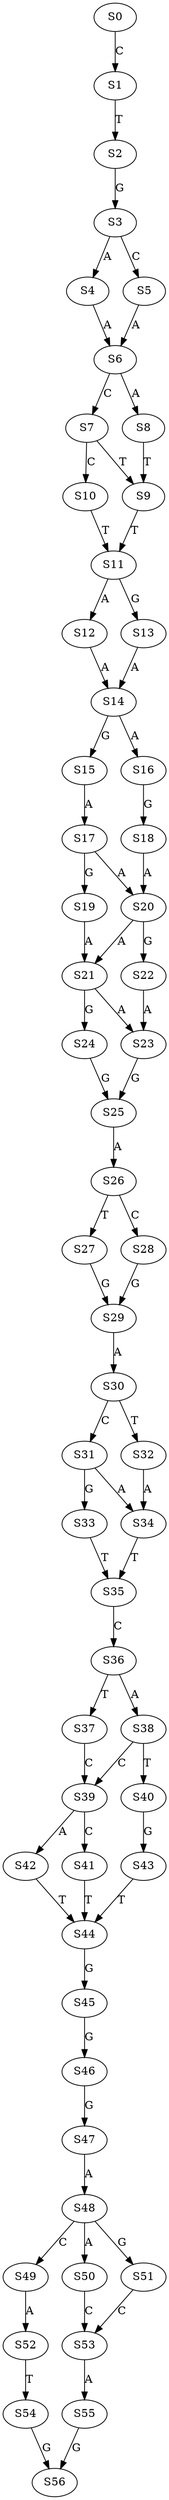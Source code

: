 strict digraph  {
	S0 -> S1 [ label = C ];
	S1 -> S2 [ label = T ];
	S2 -> S3 [ label = G ];
	S3 -> S4 [ label = A ];
	S3 -> S5 [ label = C ];
	S4 -> S6 [ label = A ];
	S5 -> S6 [ label = A ];
	S6 -> S7 [ label = C ];
	S6 -> S8 [ label = A ];
	S7 -> S9 [ label = T ];
	S7 -> S10 [ label = C ];
	S8 -> S9 [ label = T ];
	S9 -> S11 [ label = T ];
	S10 -> S11 [ label = T ];
	S11 -> S12 [ label = A ];
	S11 -> S13 [ label = G ];
	S12 -> S14 [ label = A ];
	S13 -> S14 [ label = A ];
	S14 -> S15 [ label = G ];
	S14 -> S16 [ label = A ];
	S15 -> S17 [ label = A ];
	S16 -> S18 [ label = G ];
	S17 -> S19 [ label = G ];
	S17 -> S20 [ label = A ];
	S18 -> S20 [ label = A ];
	S19 -> S21 [ label = A ];
	S20 -> S22 [ label = G ];
	S20 -> S21 [ label = A ];
	S21 -> S23 [ label = A ];
	S21 -> S24 [ label = G ];
	S22 -> S23 [ label = A ];
	S23 -> S25 [ label = G ];
	S24 -> S25 [ label = G ];
	S25 -> S26 [ label = A ];
	S26 -> S27 [ label = T ];
	S26 -> S28 [ label = C ];
	S27 -> S29 [ label = G ];
	S28 -> S29 [ label = G ];
	S29 -> S30 [ label = A ];
	S30 -> S31 [ label = C ];
	S30 -> S32 [ label = T ];
	S31 -> S33 [ label = G ];
	S31 -> S34 [ label = A ];
	S32 -> S34 [ label = A ];
	S33 -> S35 [ label = T ];
	S34 -> S35 [ label = T ];
	S35 -> S36 [ label = C ];
	S36 -> S37 [ label = T ];
	S36 -> S38 [ label = A ];
	S37 -> S39 [ label = C ];
	S38 -> S40 [ label = T ];
	S38 -> S39 [ label = C ];
	S39 -> S41 [ label = C ];
	S39 -> S42 [ label = A ];
	S40 -> S43 [ label = G ];
	S41 -> S44 [ label = T ];
	S42 -> S44 [ label = T ];
	S43 -> S44 [ label = T ];
	S44 -> S45 [ label = G ];
	S45 -> S46 [ label = G ];
	S46 -> S47 [ label = G ];
	S47 -> S48 [ label = A ];
	S48 -> S49 [ label = C ];
	S48 -> S50 [ label = A ];
	S48 -> S51 [ label = G ];
	S49 -> S52 [ label = A ];
	S50 -> S53 [ label = C ];
	S51 -> S53 [ label = C ];
	S52 -> S54 [ label = T ];
	S53 -> S55 [ label = A ];
	S54 -> S56 [ label = G ];
	S55 -> S56 [ label = G ];
}
